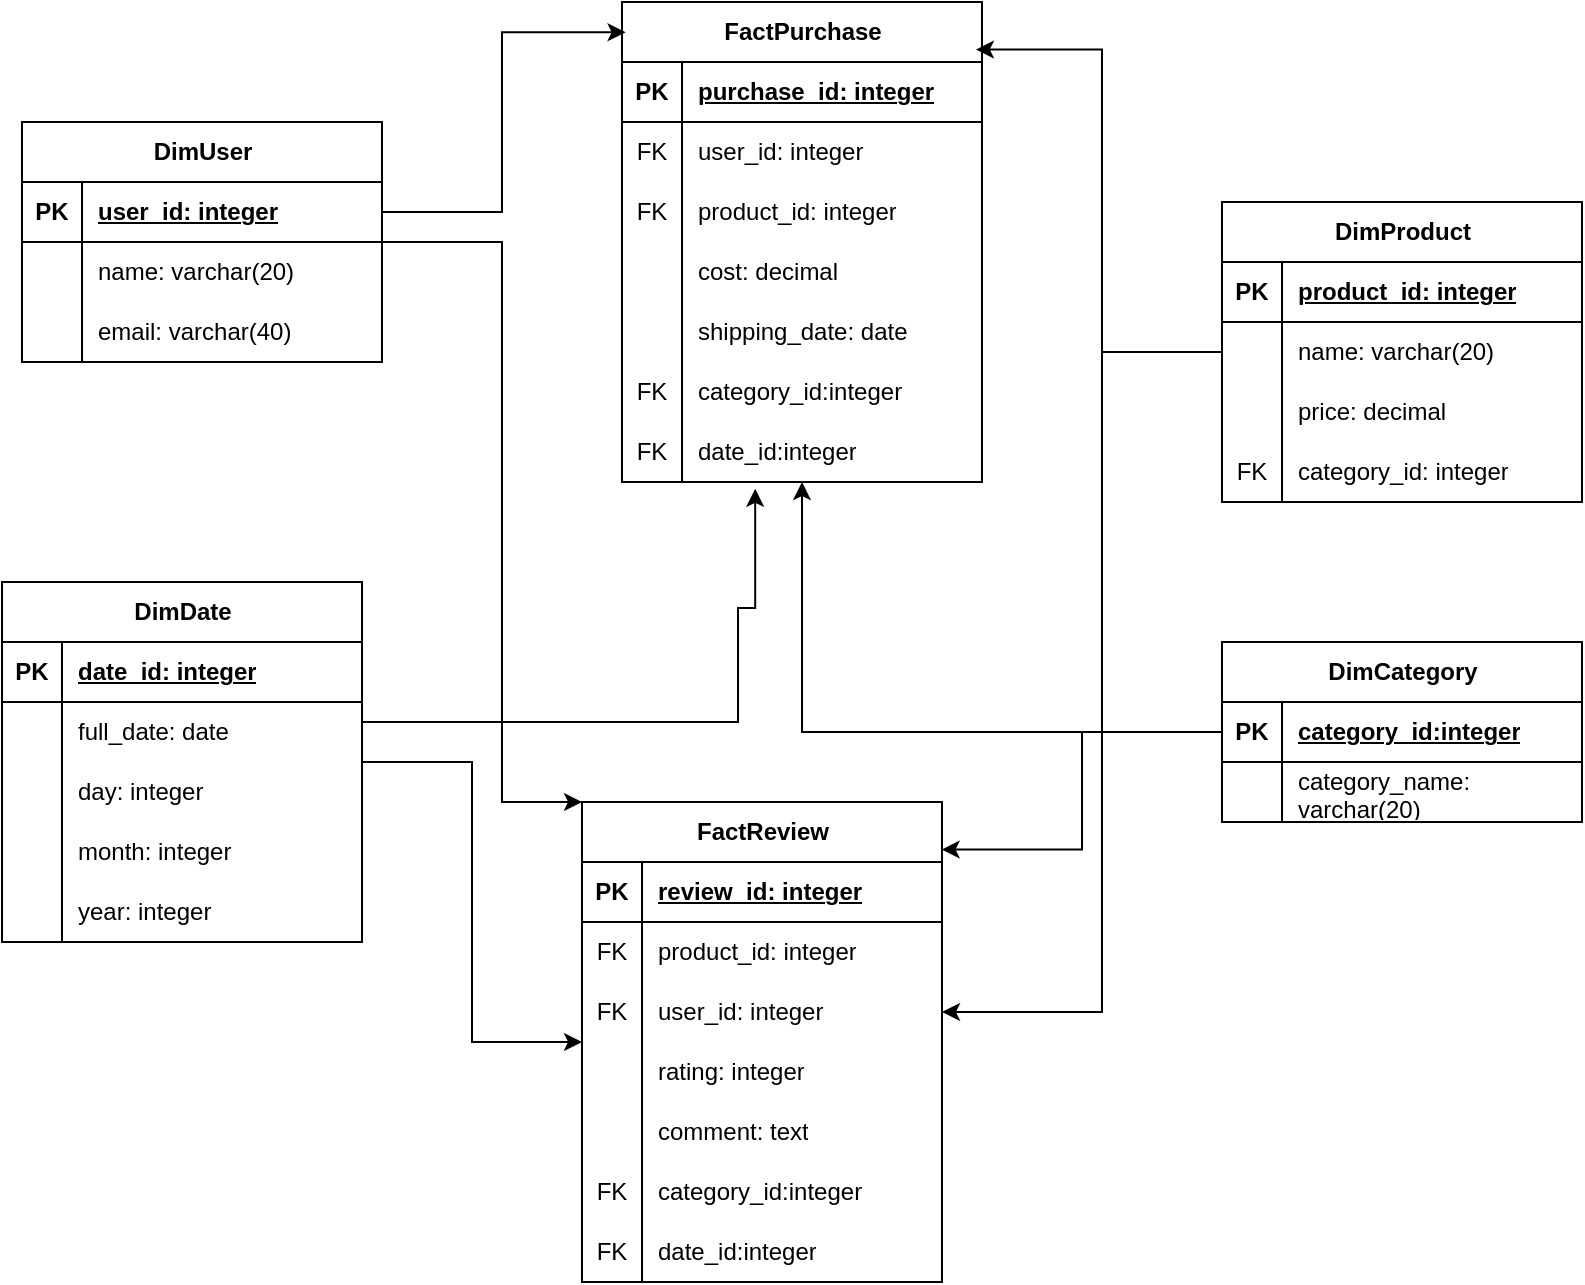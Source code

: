 <mxfile version="25.0.1">
  <diagram name="Страница-1" id="wUg-gi6OLeKj8OR2KVJY">
    <mxGraphModel grid="1" page="1" gridSize="10" guides="1" tooltips="1" connect="1" arrows="1" fold="1" pageScale="1" pageWidth="827" pageHeight="1169" math="0" shadow="0">
      <root>
        <mxCell id="0" />
        <mxCell id="1" parent="0" />
        <mxCell id="k4bOj2LmGXRxquR_Z8xC-97" style="edgeStyle=orthogonalEdgeStyle;rounded=0;orthogonalLoop=1;jettySize=auto;html=1;entryX=0;entryY=0;entryDx=0;entryDy=0;" edge="1" parent="1" source="k4bOj2LmGXRxquR_Z8xC-1" target="k4bOj2LmGXRxquR_Z8xC-66">
          <mxGeometry relative="1" as="geometry">
            <Array as="points">
              <mxPoint x="220" y="240" />
              <mxPoint x="220" y="520" />
            </Array>
          </mxGeometry>
        </mxCell>
        <mxCell id="k4bOj2LmGXRxquR_Z8xC-1" value="DimUser" style="shape=table;startSize=30;container=1;collapsible=1;childLayout=tableLayout;fixedRows=1;rowLines=0;fontStyle=1;align=center;resizeLast=1;html=1;" vertex="1" parent="1">
          <mxGeometry x="-20" y="180" width="180" height="120" as="geometry" />
        </mxCell>
        <mxCell id="k4bOj2LmGXRxquR_Z8xC-2" value="" style="shape=tableRow;horizontal=0;startSize=0;swimlaneHead=0;swimlaneBody=0;fillColor=none;collapsible=0;dropTarget=0;points=[[0,0.5],[1,0.5]];portConstraint=eastwest;top=0;left=0;right=0;bottom=1;" vertex="1" parent="k4bOj2LmGXRxquR_Z8xC-1">
          <mxGeometry y="30" width="180" height="30" as="geometry" />
        </mxCell>
        <mxCell id="k4bOj2LmGXRxquR_Z8xC-3" value="PK" style="shape=partialRectangle;connectable=0;fillColor=none;top=0;left=0;bottom=0;right=0;fontStyle=1;overflow=hidden;whiteSpace=wrap;html=1;" vertex="1" parent="k4bOj2LmGXRxquR_Z8xC-2">
          <mxGeometry width="30" height="30" as="geometry">
            <mxRectangle width="30" height="30" as="alternateBounds" />
          </mxGeometry>
        </mxCell>
        <mxCell id="k4bOj2LmGXRxquR_Z8xC-4" value="user_id: integer" style="shape=partialRectangle;connectable=0;fillColor=none;top=0;left=0;bottom=0;right=0;align=left;spacingLeft=6;fontStyle=5;overflow=hidden;whiteSpace=wrap;html=1;" vertex="1" parent="k4bOj2LmGXRxquR_Z8xC-2">
          <mxGeometry x="30" width="150" height="30" as="geometry">
            <mxRectangle width="150" height="30" as="alternateBounds" />
          </mxGeometry>
        </mxCell>
        <mxCell id="k4bOj2LmGXRxquR_Z8xC-5" value="" style="shape=tableRow;horizontal=0;startSize=0;swimlaneHead=0;swimlaneBody=0;fillColor=none;collapsible=0;dropTarget=0;points=[[0,0.5],[1,0.5]];portConstraint=eastwest;top=0;left=0;right=0;bottom=0;" vertex="1" parent="k4bOj2LmGXRxquR_Z8xC-1">
          <mxGeometry y="60" width="180" height="30" as="geometry" />
        </mxCell>
        <mxCell id="k4bOj2LmGXRxquR_Z8xC-6" value="" style="shape=partialRectangle;connectable=0;fillColor=none;top=0;left=0;bottom=0;right=0;editable=1;overflow=hidden;whiteSpace=wrap;html=1;" vertex="1" parent="k4bOj2LmGXRxquR_Z8xC-5">
          <mxGeometry width="30" height="30" as="geometry">
            <mxRectangle width="30" height="30" as="alternateBounds" />
          </mxGeometry>
        </mxCell>
        <mxCell id="k4bOj2LmGXRxquR_Z8xC-7" value="name: varchar(20)" style="shape=partialRectangle;connectable=0;fillColor=none;top=0;left=0;bottom=0;right=0;align=left;spacingLeft=6;overflow=hidden;whiteSpace=wrap;html=1;" vertex="1" parent="k4bOj2LmGXRxquR_Z8xC-5">
          <mxGeometry x="30" width="150" height="30" as="geometry">
            <mxRectangle width="150" height="30" as="alternateBounds" />
          </mxGeometry>
        </mxCell>
        <mxCell id="k4bOj2LmGXRxquR_Z8xC-8" value="" style="shape=tableRow;horizontal=0;startSize=0;swimlaneHead=0;swimlaneBody=0;fillColor=none;collapsible=0;dropTarget=0;points=[[0,0.5],[1,0.5]];portConstraint=eastwest;top=0;left=0;right=0;bottom=0;" vertex="1" parent="k4bOj2LmGXRxquR_Z8xC-1">
          <mxGeometry y="90" width="180" height="30" as="geometry" />
        </mxCell>
        <mxCell id="k4bOj2LmGXRxquR_Z8xC-9" value="" style="shape=partialRectangle;connectable=0;fillColor=none;top=0;left=0;bottom=0;right=0;editable=1;overflow=hidden;whiteSpace=wrap;html=1;" vertex="1" parent="k4bOj2LmGXRxquR_Z8xC-8">
          <mxGeometry width="30" height="30" as="geometry">
            <mxRectangle width="30" height="30" as="alternateBounds" />
          </mxGeometry>
        </mxCell>
        <mxCell id="k4bOj2LmGXRxquR_Z8xC-10" value="email: varchar(40)" style="shape=partialRectangle;connectable=0;fillColor=none;top=0;left=0;bottom=0;right=0;align=left;spacingLeft=6;overflow=hidden;whiteSpace=wrap;html=1;" vertex="1" parent="k4bOj2LmGXRxquR_Z8xC-8">
          <mxGeometry x="30" width="150" height="30" as="geometry">
            <mxRectangle width="150" height="30" as="alternateBounds" />
          </mxGeometry>
        </mxCell>
        <mxCell id="k4bOj2LmGXRxquR_Z8xC-14" value="FactPurchase" style="shape=table;startSize=30;container=1;collapsible=1;childLayout=tableLayout;fixedRows=1;rowLines=0;fontStyle=1;align=center;resizeLast=1;html=1;" vertex="1" parent="1">
          <mxGeometry x="280" y="120" width="180" height="240" as="geometry" />
        </mxCell>
        <mxCell id="k4bOj2LmGXRxquR_Z8xC-15" value="" style="shape=tableRow;horizontal=0;startSize=0;swimlaneHead=0;swimlaneBody=0;fillColor=none;collapsible=0;dropTarget=0;points=[[0,0.5],[1,0.5]];portConstraint=eastwest;top=0;left=0;right=0;bottom=1;" vertex="1" parent="k4bOj2LmGXRxquR_Z8xC-14">
          <mxGeometry y="30" width="180" height="30" as="geometry" />
        </mxCell>
        <mxCell id="k4bOj2LmGXRxquR_Z8xC-16" value="PK" style="shape=partialRectangle;connectable=0;fillColor=none;top=0;left=0;bottom=0;right=0;fontStyle=1;overflow=hidden;whiteSpace=wrap;html=1;" vertex="1" parent="k4bOj2LmGXRxquR_Z8xC-15">
          <mxGeometry width="30" height="30" as="geometry">
            <mxRectangle width="30" height="30" as="alternateBounds" />
          </mxGeometry>
        </mxCell>
        <mxCell id="k4bOj2LmGXRxquR_Z8xC-17" value="purchase_id: integer" style="shape=partialRectangle;connectable=0;fillColor=none;top=0;left=0;bottom=0;right=0;align=left;spacingLeft=6;fontStyle=5;overflow=hidden;whiteSpace=wrap;html=1;" vertex="1" parent="k4bOj2LmGXRxquR_Z8xC-15">
          <mxGeometry x="30" width="150" height="30" as="geometry">
            <mxRectangle width="150" height="30" as="alternateBounds" />
          </mxGeometry>
        </mxCell>
        <mxCell id="k4bOj2LmGXRxquR_Z8xC-18" value="" style="shape=tableRow;horizontal=0;startSize=0;swimlaneHead=0;swimlaneBody=0;fillColor=none;collapsible=0;dropTarget=0;points=[[0,0.5],[1,0.5]];portConstraint=eastwest;top=0;left=0;right=0;bottom=0;" vertex="1" parent="k4bOj2LmGXRxquR_Z8xC-14">
          <mxGeometry y="60" width="180" height="30" as="geometry" />
        </mxCell>
        <mxCell id="k4bOj2LmGXRxquR_Z8xC-19" value="FK" style="shape=partialRectangle;connectable=0;fillColor=none;top=0;left=0;bottom=0;right=0;editable=1;overflow=hidden;whiteSpace=wrap;html=1;" vertex="1" parent="k4bOj2LmGXRxquR_Z8xC-18">
          <mxGeometry width="30" height="30" as="geometry">
            <mxRectangle width="30" height="30" as="alternateBounds" />
          </mxGeometry>
        </mxCell>
        <mxCell id="k4bOj2LmGXRxquR_Z8xC-20" value="user_id: integer" style="shape=partialRectangle;connectable=0;fillColor=none;top=0;left=0;bottom=0;right=0;align=left;spacingLeft=6;overflow=hidden;whiteSpace=wrap;html=1;" vertex="1" parent="k4bOj2LmGXRxquR_Z8xC-18">
          <mxGeometry x="30" width="150" height="30" as="geometry">
            <mxRectangle width="150" height="30" as="alternateBounds" />
          </mxGeometry>
        </mxCell>
        <mxCell id="k4bOj2LmGXRxquR_Z8xC-21" value="" style="shape=tableRow;horizontal=0;startSize=0;swimlaneHead=0;swimlaneBody=0;fillColor=none;collapsible=0;dropTarget=0;points=[[0,0.5],[1,0.5]];portConstraint=eastwest;top=0;left=0;right=0;bottom=0;" vertex="1" parent="k4bOj2LmGXRxquR_Z8xC-14">
          <mxGeometry y="90" width="180" height="30" as="geometry" />
        </mxCell>
        <mxCell id="k4bOj2LmGXRxquR_Z8xC-22" value="FK" style="shape=partialRectangle;connectable=0;fillColor=none;top=0;left=0;bottom=0;right=0;editable=1;overflow=hidden;whiteSpace=wrap;html=1;" vertex="1" parent="k4bOj2LmGXRxquR_Z8xC-21">
          <mxGeometry width="30" height="30" as="geometry">
            <mxRectangle width="30" height="30" as="alternateBounds" />
          </mxGeometry>
        </mxCell>
        <mxCell id="k4bOj2LmGXRxquR_Z8xC-23" value="product_id: integer" style="shape=partialRectangle;connectable=0;fillColor=none;top=0;left=0;bottom=0;right=0;align=left;spacingLeft=6;overflow=hidden;whiteSpace=wrap;html=1;" vertex="1" parent="k4bOj2LmGXRxquR_Z8xC-21">
          <mxGeometry x="30" width="150" height="30" as="geometry">
            <mxRectangle width="150" height="30" as="alternateBounds" />
          </mxGeometry>
        </mxCell>
        <mxCell id="k4bOj2LmGXRxquR_Z8xC-24" value="" style="shape=tableRow;horizontal=0;startSize=0;swimlaneHead=0;swimlaneBody=0;fillColor=none;collapsible=0;dropTarget=0;points=[[0,0.5],[1,0.5]];portConstraint=eastwest;top=0;left=0;right=0;bottom=0;" vertex="1" parent="k4bOj2LmGXRxquR_Z8xC-14">
          <mxGeometry y="120" width="180" height="30" as="geometry" />
        </mxCell>
        <mxCell id="k4bOj2LmGXRxquR_Z8xC-25" value="" style="shape=partialRectangle;connectable=0;fillColor=none;top=0;left=0;bottom=0;right=0;editable=1;overflow=hidden;whiteSpace=wrap;html=1;" vertex="1" parent="k4bOj2LmGXRxquR_Z8xC-24">
          <mxGeometry width="30" height="30" as="geometry">
            <mxRectangle width="30" height="30" as="alternateBounds" />
          </mxGeometry>
        </mxCell>
        <mxCell id="k4bOj2LmGXRxquR_Z8xC-26" value="cost: decimal" style="shape=partialRectangle;connectable=0;fillColor=none;top=0;left=0;bottom=0;right=0;align=left;spacingLeft=6;overflow=hidden;whiteSpace=wrap;html=1;" vertex="1" parent="k4bOj2LmGXRxquR_Z8xC-24">
          <mxGeometry x="30" width="150" height="30" as="geometry">
            <mxRectangle width="150" height="30" as="alternateBounds" />
          </mxGeometry>
        </mxCell>
        <mxCell id="k4bOj2LmGXRxquR_Z8xC-82" value="" style="shape=tableRow;horizontal=0;startSize=0;swimlaneHead=0;swimlaneBody=0;fillColor=none;collapsible=0;dropTarget=0;points=[[0,0.5],[1,0.5]];portConstraint=eastwest;top=0;left=0;right=0;bottom=0;" vertex="1" parent="k4bOj2LmGXRxquR_Z8xC-14">
          <mxGeometry y="150" width="180" height="30" as="geometry" />
        </mxCell>
        <mxCell id="k4bOj2LmGXRxquR_Z8xC-83" value="" style="shape=partialRectangle;connectable=0;fillColor=none;top=0;left=0;bottom=0;right=0;editable=1;overflow=hidden;whiteSpace=wrap;html=1;" vertex="1" parent="k4bOj2LmGXRxquR_Z8xC-82">
          <mxGeometry width="30" height="30" as="geometry">
            <mxRectangle width="30" height="30" as="alternateBounds" />
          </mxGeometry>
        </mxCell>
        <mxCell id="k4bOj2LmGXRxquR_Z8xC-84" value="shipping_date: date" style="shape=partialRectangle;connectable=0;fillColor=none;top=0;left=0;bottom=0;right=0;align=left;spacingLeft=6;overflow=hidden;whiteSpace=wrap;html=1;" vertex="1" parent="k4bOj2LmGXRxquR_Z8xC-82">
          <mxGeometry x="30" width="150" height="30" as="geometry">
            <mxRectangle width="150" height="30" as="alternateBounds" />
          </mxGeometry>
        </mxCell>
        <mxCell id="k4bOj2LmGXRxquR_Z8xC-122" value="" style="shape=tableRow;horizontal=0;startSize=0;swimlaneHead=0;swimlaneBody=0;fillColor=none;collapsible=0;dropTarget=0;points=[[0,0.5],[1,0.5]];portConstraint=eastwest;top=0;left=0;right=0;bottom=0;" vertex="1" parent="k4bOj2LmGXRxquR_Z8xC-14">
          <mxGeometry y="180" width="180" height="30" as="geometry" />
        </mxCell>
        <mxCell id="k4bOj2LmGXRxquR_Z8xC-123" value="FK" style="shape=partialRectangle;connectable=0;fillColor=none;top=0;left=0;bottom=0;right=0;editable=1;overflow=hidden;whiteSpace=wrap;html=1;" vertex="1" parent="k4bOj2LmGXRxquR_Z8xC-122">
          <mxGeometry width="30" height="30" as="geometry">
            <mxRectangle width="30" height="30" as="alternateBounds" />
          </mxGeometry>
        </mxCell>
        <mxCell id="k4bOj2LmGXRxquR_Z8xC-124" value="category_id:integer" style="shape=partialRectangle;connectable=0;fillColor=none;top=0;left=0;bottom=0;right=0;align=left;spacingLeft=6;overflow=hidden;whiteSpace=wrap;html=1;" vertex="1" parent="k4bOj2LmGXRxquR_Z8xC-122">
          <mxGeometry x="30" width="150" height="30" as="geometry">
            <mxRectangle width="150" height="30" as="alternateBounds" />
          </mxGeometry>
        </mxCell>
        <mxCell id="k4bOj2LmGXRxquR_Z8xC-125" value="" style="shape=tableRow;horizontal=0;startSize=0;swimlaneHead=0;swimlaneBody=0;fillColor=none;collapsible=0;dropTarget=0;points=[[0,0.5],[1,0.5]];portConstraint=eastwest;top=0;left=0;right=0;bottom=0;" vertex="1" parent="k4bOj2LmGXRxquR_Z8xC-14">
          <mxGeometry y="210" width="180" height="30" as="geometry" />
        </mxCell>
        <mxCell id="k4bOj2LmGXRxquR_Z8xC-126" value="FK" style="shape=partialRectangle;connectable=0;fillColor=none;top=0;left=0;bottom=0;right=0;editable=1;overflow=hidden;whiteSpace=wrap;html=1;" vertex="1" parent="k4bOj2LmGXRxquR_Z8xC-125">
          <mxGeometry width="30" height="30" as="geometry">
            <mxRectangle width="30" height="30" as="alternateBounds" />
          </mxGeometry>
        </mxCell>
        <mxCell id="k4bOj2LmGXRxquR_Z8xC-127" value="date_id:integer" style="shape=partialRectangle;connectable=0;fillColor=none;top=0;left=0;bottom=0;right=0;align=left;spacingLeft=6;overflow=hidden;whiteSpace=wrap;html=1;" vertex="1" parent="k4bOj2LmGXRxquR_Z8xC-125">
          <mxGeometry x="30" width="150" height="30" as="geometry">
            <mxRectangle width="150" height="30" as="alternateBounds" />
          </mxGeometry>
        </mxCell>
        <mxCell id="k4bOj2LmGXRxquR_Z8xC-93" style="edgeStyle=orthogonalEdgeStyle;rounded=0;orthogonalLoop=1;jettySize=auto;html=1;" edge="1" parent="1" source="k4bOj2LmGXRxquR_Z8xC-27" target="k4bOj2LmGXRxquR_Z8xC-14">
          <mxGeometry relative="1" as="geometry" />
        </mxCell>
        <mxCell id="k4bOj2LmGXRxquR_Z8xC-27" value="DimCategory" style="shape=table;startSize=30;container=1;collapsible=1;childLayout=tableLayout;fixedRows=1;rowLines=0;fontStyle=1;align=center;resizeLast=1;html=1;" vertex="1" parent="1">
          <mxGeometry x="580" y="440" width="180" height="90" as="geometry" />
        </mxCell>
        <mxCell id="k4bOj2LmGXRxquR_Z8xC-28" value="" style="shape=tableRow;horizontal=0;startSize=0;swimlaneHead=0;swimlaneBody=0;fillColor=none;collapsible=0;dropTarget=0;points=[[0,0.5],[1,0.5]];portConstraint=eastwest;top=0;left=0;right=0;bottom=1;" vertex="1" parent="k4bOj2LmGXRxquR_Z8xC-27">
          <mxGeometry y="30" width="180" height="30" as="geometry" />
        </mxCell>
        <mxCell id="k4bOj2LmGXRxquR_Z8xC-29" value="PK" style="shape=partialRectangle;connectable=0;fillColor=none;top=0;left=0;bottom=0;right=0;fontStyle=1;overflow=hidden;whiteSpace=wrap;html=1;" vertex="1" parent="k4bOj2LmGXRxquR_Z8xC-28">
          <mxGeometry width="30" height="30" as="geometry">
            <mxRectangle width="30" height="30" as="alternateBounds" />
          </mxGeometry>
        </mxCell>
        <mxCell id="k4bOj2LmGXRxquR_Z8xC-30" value="category_id:integer" style="shape=partialRectangle;connectable=0;fillColor=none;top=0;left=0;bottom=0;right=0;align=left;spacingLeft=6;fontStyle=5;overflow=hidden;whiteSpace=wrap;html=1;" vertex="1" parent="k4bOj2LmGXRxquR_Z8xC-28">
          <mxGeometry x="30" width="150" height="30" as="geometry">
            <mxRectangle width="150" height="30" as="alternateBounds" />
          </mxGeometry>
        </mxCell>
        <mxCell id="k4bOj2LmGXRxquR_Z8xC-31" value="" style="shape=tableRow;horizontal=0;startSize=0;swimlaneHead=0;swimlaneBody=0;fillColor=none;collapsible=0;dropTarget=0;points=[[0,0.5],[1,0.5]];portConstraint=eastwest;top=0;left=0;right=0;bottom=0;" vertex="1" parent="k4bOj2LmGXRxquR_Z8xC-27">
          <mxGeometry y="60" width="180" height="30" as="geometry" />
        </mxCell>
        <mxCell id="k4bOj2LmGXRxquR_Z8xC-32" value="" style="shape=partialRectangle;connectable=0;fillColor=none;top=0;left=0;bottom=0;right=0;editable=1;overflow=hidden;whiteSpace=wrap;html=1;" vertex="1" parent="k4bOj2LmGXRxquR_Z8xC-31">
          <mxGeometry width="30" height="30" as="geometry">
            <mxRectangle width="30" height="30" as="alternateBounds" />
          </mxGeometry>
        </mxCell>
        <mxCell id="k4bOj2LmGXRxquR_Z8xC-33" value="category_name: varchar(20)" style="shape=partialRectangle;connectable=0;fillColor=none;top=0;left=0;bottom=0;right=0;align=left;spacingLeft=6;overflow=hidden;whiteSpace=wrap;html=1;" vertex="1" parent="k4bOj2LmGXRxquR_Z8xC-31">
          <mxGeometry x="30" width="150" height="30" as="geometry">
            <mxRectangle width="150" height="30" as="alternateBounds" />
          </mxGeometry>
        </mxCell>
        <mxCell id="k4bOj2LmGXRxquR_Z8xC-40" value="DimProduct" style="shape=table;startSize=30;container=1;collapsible=1;childLayout=tableLayout;fixedRows=1;rowLines=0;fontStyle=1;align=center;resizeLast=1;html=1;" vertex="1" parent="1">
          <mxGeometry x="580" y="220" width="180" height="150" as="geometry" />
        </mxCell>
        <mxCell id="k4bOj2LmGXRxquR_Z8xC-41" value="" style="shape=tableRow;horizontal=0;startSize=0;swimlaneHead=0;swimlaneBody=0;fillColor=none;collapsible=0;dropTarget=0;points=[[0,0.5],[1,0.5]];portConstraint=eastwest;top=0;left=0;right=0;bottom=1;" vertex="1" parent="k4bOj2LmGXRxquR_Z8xC-40">
          <mxGeometry y="30" width="180" height="30" as="geometry" />
        </mxCell>
        <mxCell id="k4bOj2LmGXRxquR_Z8xC-42" value="PK" style="shape=partialRectangle;connectable=0;fillColor=none;top=0;left=0;bottom=0;right=0;fontStyle=1;overflow=hidden;whiteSpace=wrap;html=1;" vertex="1" parent="k4bOj2LmGXRxquR_Z8xC-41">
          <mxGeometry width="30" height="30" as="geometry">
            <mxRectangle width="30" height="30" as="alternateBounds" />
          </mxGeometry>
        </mxCell>
        <mxCell id="k4bOj2LmGXRxquR_Z8xC-43" value="product_id: integer" style="shape=partialRectangle;connectable=0;fillColor=none;top=0;left=0;bottom=0;right=0;align=left;spacingLeft=6;fontStyle=5;overflow=hidden;whiteSpace=wrap;html=1;" vertex="1" parent="k4bOj2LmGXRxquR_Z8xC-41">
          <mxGeometry x="30" width="150" height="30" as="geometry">
            <mxRectangle width="150" height="30" as="alternateBounds" />
          </mxGeometry>
        </mxCell>
        <mxCell id="k4bOj2LmGXRxquR_Z8xC-44" value="" style="shape=tableRow;horizontal=0;startSize=0;swimlaneHead=0;swimlaneBody=0;fillColor=none;collapsible=0;dropTarget=0;points=[[0,0.5],[1,0.5]];portConstraint=eastwest;top=0;left=0;right=0;bottom=0;" vertex="1" parent="k4bOj2LmGXRxquR_Z8xC-40">
          <mxGeometry y="60" width="180" height="30" as="geometry" />
        </mxCell>
        <mxCell id="k4bOj2LmGXRxquR_Z8xC-45" value="" style="shape=partialRectangle;connectable=0;fillColor=none;top=0;left=0;bottom=0;right=0;editable=1;overflow=hidden;whiteSpace=wrap;html=1;" vertex="1" parent="k4bOj2LmGXRxquR_Z8xC-44">
          <mxGeometry width="30" height="30" as="geometry">
            <mxRectangle width="30" height="30" as="alternateBounds" />
          </mxGeometry>
        </mxCell>
        <mxCell id="k4bOj2LmGXRxquR_Z8xC-46" value="name: varchar(20)" style="shape=partialRectangle;connectable=0;fillColor=none;top=0;left=0;bottom=0;right=0;align=left;spacingLeft=6;overflow=hidden;whiteSpace=wrap;html=1;" vertex="1" parent="k4bOj2LmGXRxquR_Z8xC-44">
          <mxGeometry x="30" width="150" height="30" as="geometry">
            <mxRectangle width="150" height="30" as="alternateBounds" />
          </mxGeometry>
        </mxCell>
        <mxCell id="k4bOj2LmGXRxquR_Z8xC-47" value="" style="shape=tableRow;horizontal=0;startSize=0;swimlaneHead=0;swimlaneBody=0;fillColor=none;collapsible=0;dropTarget=0;points=[[0,0.5],[1,0.5]];portConstraint=eastwest;top=0;left=0;right=0;bottom=0;" vertex="1" parent="k4bOj2LmGXRxquR_Z8xC-40">
          <mxGeometry y="90" width="180" height="30" as="geometry" />
        </mxCell>
        <mxCell id="k4bOj2LmGXRxquR_Z8xC-48" value="" style="shape=partialRectangle;connectable=0;fillColor=none;top=0;left=0;bottom=0;right=0;editable=1;overflow=hidden;whiteSpace=wrap;html=1;" vertex="1" parent="k4bOj2LmGXRxquR_Z8xC-47">
          <mxGeometry width="30" height="30" as="geometry">
            <mxRectangle width="30" height="30" as="alternateBounds" />
          </mxGeometry>
        </mxCell>
        <mxCell id="k4bOj2LmGXRxquR_Z8xC-49" value="price: decimal" style="shape=partialRectangle;connectable=0;fillColor=none;top=0;left=0;bottom=0;right=0;align=left;spacingLeft=6;overflow=hidden;whiteSpace=wrap;html=1;" vertex="1" parent="k4bOj2LmGXRxquR_Z8xC-47">
          <mxGeometry x="30" width="150" height="30" as="geometry">
            <mxRectangle width="150" height="30" as="alternateBounds" />
          </mxGeometry>
        </mxCell>
        <mxCell id="k4bOj2LmGXRxquR_Z8xC-50" value="" style="shape=tableRow;horizontal=0;startSize=0;swimlaneHead=0;swimlaneBody=0;fillColor=none;collapsible=0;dropTarget=0;points=[[0,0.5],[1,0.5]];portConstraint=eastwest;top=0;left=0;right=0;bottom=0;" vertex="1" parent="k4bOj2LmGXRxquR_Z8xC-40">
          <mxGeometry y="120" width="180" height="30" as="geometry" />
        </mxCell>
        <mxCell id="k4bOj2LmGXRxquR_Z8xC-51" value="FK" style="shape=partialRectangle;connectable=0;fillColor=none;top=0;left=0;bottom=0;right=0;editable=1;overflow=hidden;whiteSpace=wrap;html=1;" vertex="1" parent="k4bOj2LmGXRxquR_Z8xC-50">
          <mxGeometry width="30" height="30" as="geometry">
            <mxRectangle width="30" height="30" as="alternateBounds" />
          </mxGeometry>
        </mxCell>
        <mxCell id="k4bOj2LmGXRxquR_Z8xC-52" value="category_id: integer" style="shape=partialRectangle;connectable=0;fillColor=none;top=0;left=0;bottom=0;right=0;align=left;spacingLeft=6;overflow=hidden;whiteSpace=wrap;html=1;" vertex="1" parent="k4bOj2LmGXRxquR_Z8xC-50">
          <mxGeometry x="30" width="150" height="30" as="geometry">
            <mxRectangle width="150" height="30" as="alternateBounds" />
          </mxGeometry>
        </mxCell>
        <mxCell id="k4bOj2LmGXRxquR_Z8xC-96" style="edgeStyle=orthogonalEdgeStyle;rounded=0;orthogonalLoop=1;jettySize=auto;html=1;" edge="1" parent="1" source="k4bOj2LmGXRxquR_Z8xC-53" target="k4bOj2LmGXRxquR_Z8xC-66">
          <mxGeometry relative="1" as="geometry" />
        </mxCell>
        <mxCell id="k4bOj2LmGXRxquR_Z8xC-53" value="DimDate" style="shape=table;startSize=30;container=1;collapsible=1;childLayout=tableLayout;fixedRows=1;rowLines=0;fontStyle=1;align=center;resizeLast=1;html=1;" vertex="1" parent="1">
          <mxGeometry x="-30" y="410" width="180" height="180" as="geometry" />
        </mxCell>
        <mxCell id="k4bOj2LmGXRxquR_Z8xC-54" value="" style="shape=tableRow;horizontal=0;startSize=0;swimlaneHead=0;swimlaneBody=0;fillColor=none;collapsible=0;dropTarget=0;points=[[0,0.5],[1,0.5]];portConstraint=eastwest;top=0;left=0;right=0;bottom=1;" vertex="1" parent="k4bOj2LmGXRxquR_Z8xC-53">
          <mxGeometry y="30" width="180" height="30" as="geometry" />
        </mxCell>
        <mxCell id="k4bOj2LmGXRxquR_Z8xC-55" value="PK" style="shape=partialRectangle;connectable=0;fillColor=none;top=0;left=0;bottom=0;right=0;fontStyle=1;overflow=hidden;whiteSpace=wrap;html=1;" vertex="1" parent="k4bOj2LmGXRxquR_Z8xC-54">
          <mxGeometry width="30" height="30" as="geometry">
            <mxRectangle width="30" height="30" as="alternateBounds" />
          </mxGeometry>
        </mxCell>
        <mxCell id="k4bOj2LmGXRxquR_Z8xC-56" value="date_id: integer" style="shape=partialRectangle;connectable=0;fillColor=none;top=0;left=0;bottom=0;right=0;align=left;spacingLeft=6;fontStyle=5;overflow=hidden;whiteSpace=wrap;html=1;" vertex="1" parent="k4bOj2LmGXRxquR_Z8xC-54">
          <mxGeometry x="30" width="150" height="30" as="geometry">
            <mxRectangle width="150" height="30" as="alternateBounds" />
          </mxGeometry>
        </mxCell>
        <mxCell id="k4bOj2LmGXRxquR_Z8xC-57" value="" style="shape=tableRow;horizontal=0;startSize=0;swimlaneHead=0;swimlaneBody=0;fillColor=none;collapsible=0;dropTarget=0;points=[[0,0.5],[1,0.5]];portConstraint=eastwest;top=0;left=0;right=0;bottom=0;" vertex="1" parent="k4bOj2LmGXRxquR_Z8xC-53">
          <mxGeometry y="60" width="180" height="30" as="geometry" />
        </mxCell>
        <mxCell id="k4bOj2LmGXRxquR_Z8xC-58" value="" style="shape=partialRectangle;connectable=0;fillColor=none;top=0;left=0;bottom=0;right=0;editable=1;overflow=hidden;whiteSpace=wrap;html=1;" vertex="1" parent="k4bOj2LmGXRxquR_Z8xC-57">
          <mxGeometry width="30" height="30" as="geometry">
            <mxRectangle width="30" height="30" as="alternateBounds" />
          </mxGeometry>
        </mxCell>
        <mxCell id="k4bOj2LmGXRxquR_Z8xC-59" value="full_date: date" style="shape=partialRectangle;connectable=0;fillColor=none;top=0;left=0;bottom=0;right=0;align=left;spacingLeft=6;overflow=hidden;whiteSpace=wrap;html=1;" vertex="1" parent="k4bOj2LmGXRxquR_Z8xC-57">
          <mxGeometry x="30" width="150" height="30" as="geometry">
            <mxRectangle width="150" height="30" as="alternateBounds" />
          </mxGeometry>
        </mxCell>
        <mxCell id="k4bOj2LmGXRxquR_Z8xC-60" value="" style="shape=tableRow;horizontal=0;startSize=0;swimlaneHead=0;swimlaneBody=0;fillColor=none;collapsible=0;dropTarget=0;points=[[0,0.5],[1,0.5]];portConstraint=eastwest;top=0;left=0;right=0;bottom=0;" vertex="1" parent="k4bOj2LmGXRxquR_Z8xC-53">
          <mxGeometry y="90" width="180" height="30" as="geometry" />
        </mxCell>
        <mxCell id="k4bOj2LmGXRxquR_Z8xC-61" value="" style="shape=partialRectangle;connectable=0;fillColor=none;top=0;left=0;bottom=0;right=0;editable=1;overflow=hidden;whiteSpace=wrap;html=1;" vertex="1" parent="k4bOj2LmGXRxquR_Z8xC-60">
          <mxGeometry width="30" height="30" as="geometry">
            <mxRectangle width="30" height="30" as="alternateBounds" />
          </mxGeometry>
        </mxCell>
        <mxCell id="k4bOj2LmGXRxquR_Z8xC-62" value="day: integer" style="shape=partialRectangle;connectable=0;fillColor=none;top=0;left=0;bottom=0;right=0;align=left;spacingLeft=6;overflow=hidden;whiteSpace=wrap;html=1;" vertex="1" parent="k4bOj2LmGXRxquR_Z8xC-60">
          <mxGeometry x="30" width="150" height="30" as="geometry">
            <mxRectangle width="150" height="30" as="alternateBounds" />
          </mxGeometry>
        </mxCell>
        <mxCell id="k4bOj2LmGXRxquR_Z8xC-63" value="" style="shape=tableRow;horizontal=0;startSize=0;swimlaneHead=0;swimlaneBody=0;fillColor=none;collapsible=0;dropTarget=0;points=[[0,0.5],[1,0.5]];portConstraint=eastwest;top=0;left=0;right=0;bottom=0;" vertex="1" parent="k4bOj2LmGXRxquR_Z8xC-53">
          <mxGeometry y="120" width="180" height="30" as="geometry" />
        </mxCell>
        <mxCell id="k4bOj2LmGXRxquR_Z8xC-64" value="" style="shape=partialRectangle;connectable=0;fillColor=none;top=0;left=0;bottom=0;right=0;editable=1;overflow=hidden;whiteSpace=wrap;html=1;" vertex="1" parent="k4bOj2LmGXRxquR_Z8xC-63">
          <mxGeometry width="30" height="30" as="geometry">
            <mxRectangle width="30" height="30" as="alternateBounds" />
          </mxGeometry>
        </mxCell>
        <mxCell id="k4bOj2LmGXRxquR_Z8xC-65" value="month: integer" style="shape=partialRectangle;connectable=0;fillColor=none;top=0;left=0;bottom=0;right=0;align=left;spacingLeft=6;overflow=hidden;whiteSpace=wrap;html=1;" vertex="1" parent="k4bOj2LmGXRxquR_Z8xC-63">
          <mxGeometry x="30" width="150" height="30" as="geometry">
            <mxRectangle width="150" height="30" as="alternateBounds" />
          </mxGeometry>
        </mxCell>
        <mxCell id="k4bOj2LmGXRxquR_Z8xC-79" value="" style="shape=tableRow;horizontal=0;startSize=0;swimlaneHead=0;swimlaneBody=0;fillColor=none;collapsible=0;dropTarget=0;points=[[0,0.5],[1,0.5]];portConstraint=eastwest;top=0;left=0;right=0;bottom=0;" vertex="1" parent="k4bOj2LmGXRxquR_Z8xC-53">
          <mxGeometry y="150" width="180" height="30" as="geometry" />
        </mxCell>
        <mxCell id="k4bOj2LmGXRxquR_Z8xC-80" value="" style="shape=partialRectangle;connectable=0;fillColor=none;top=0;left=0;bottom=0;right=0;editable=1;overflow=hidden;whiteSpace=wrap;html=1;" vertex="1" parent="k4bOj2LmGXRxquR_Z8xC-79">
          <mxGeometry width="30" height="30" as="geometry">
            <mxRectangle width="30" height="30" as="alternateBounds" />
          </mxGeometry>
        </mxCell>
        <mxCell id="k4bOj2LmGXRxquR_Z8xC-81" value="year: integer" style="shape=partialRectangle;connectable=0;fillColor=none;top=0;left=0;bottom=0;right=0;align=left;spacingLeft=6;overflow=hidden;whiteSpace=wrap;html=1;" vertex="1" parent="k4bOj2LmGXRxquR_Z8xC-79">
          <mxGeometry x="30" width="150" height="30" as="geometry">
            <mxRectangle width="150" height="30" as="alternateBounds" />
          </mxGeometry>
        </mxCell>
        <mxCell id="k4bOj2LmGXRxquR_Z8xC-66" value="FactReview" style="shape=table;startSize=30;container=1;collapsible=1;childLayout=tableLayout;fixedRows=1;rowLines=0;fontStyle=1;align=center;resizeLast=1;html=1;" vertex="1" parent="1">
          <mxGeometry x="260" y="520" width="180" height="240" as="geometry" />
        </mxCell>
        <mxCell id="k4bOj2LmGXRxquR_Z8xC-67" value="" style="shape=tableRow;horizontal=0;startSize=0;swimlaneHead=0;swimlaneBody=0;fillColor=none;collapsible=0;dropTarget=0;points=[[0,0.5],[1,0.5]];portConstraint=eastwest;top=0;left=0;right=0;bottom=1;" vertex="1" parent="k4bOj2LmGXRxquR_Z8xC-66">
          <mxGeometry y="30" width="180" height="30" as="geometry" />
        </mxCell>
        <mxCell id="k4bOj2LmGXRxquR_Z8xC-68" value="PK" style="shape=partialRectangle;connectable=0;fillColor=none;top=0;left=0;bottom=0;right=0;fontStyle=1;overflow=hidden;whiteSpace=wrap;html=1;" vertex="1" parent="k4bOj2LmGXRxquR_Z8xC-67">
          <mxGeometry width="30" height="30" as="geometry">
            <mxRectangle width="30" height="30" as="alternateBounds" />
          </mxGeometry>
        </mxCell>
        <mxCell id="k4bOj2LmGXRxquR_Z8xC-69" value="review_id: integer" style="shape=partialRectangle;connectable=0;fillColor=none;top=0;left=0;bottom=0;right=0;align=left;spacingLeft=6;fontStyle=5;overflow=hidden;whiteSpace=wrap;html=1;" vertex="1" parent="k4bOj2LmGXRxquR_Z8xC-67">
          <mxGeometry x="30" width="150" height="30" as="geometry">
            <mxRectangle width="150" height="30" as="alternateBounds" />
          </mxGeometry>
        </mxCell>
        <mxCell id="k4bOj2LmGXRxquR_Z8xC-70" value="" style="shape=tableRow;horizontal=0;startSize=0;swimlaneHead=0;swimlaneBody=0;fillColor=none;collapsible=0;dropTarget=0;points=[[0,0.5],[1,0.5]];portConstraint=eastwest;top=0;left=0;right=0;bottom=0;" vertex="1" parent="k4bOj2LmGXRxquR_Z8xC-66">
          <mxGeometry y="60" width="180" height="30" as="geometry" />
        </mxCell>
        <mxCell id="k4bOj2LmGXRxquR_Z8xC-71" value="FK" style="shape=partialRectangle;connectable=0;fillColor=none;top=0;left=0;bottom=0;right=0;editable=1;overflow=hidden;whiteSpace=wrap;html=1;" vertex="1" parent="k4bOj2LmGXRxquR_Z8xC-70">
          <mxGeometry width="30" height="30" as="geometry">
            <mxRectangle width="30" height="30" as="alternateBounds" />
          </mxGeometry>
        </mxCell>
        <mxCell id="k4bOj2LmGXRxquR_Z8xC-72" value="product_id: integer" style="shape=partialRectangle;connectable=0;fillColor=none;top=0;left=0;bottom=0;right=0;align=left;spacingLeft=6;overflow=hidden;whiteSpace=wrap;html=1;" vertex="1" parent="k4bOj2LmGXRxquR_Z8xC-70">
          <mxGeometry x="30" width="150" height="30" as="geometry">
            <mxRectangle width="150" height="30" as="alternateBounds" />
          </mxGeometry>
        </mxCell>
        <mxCell id="k4bOj2LmGXRxquR_Z8xC-73" value="" style="shape=tableRow;horizontal=0;startSize=0;swimlaneHead=0;swimlaneBody=0;fillColor=none;collapsible=0;dropTarget=0;points=[[0,0.5],[1,0.5]];portConstraint=eastwest;top=0;left=0;right=0;bottom=0;" vertex="1" parent="k4bOj2LmGXRxquR_Z8xC-66">
          <mxGeometry y="90" width="180" height="30" as="geometry" />
        </mxCell>
        <mxCell id="k4bOj2LmGXRxquR_Z8xC-74" value="FK" style="shape=partialRectangle;connectable=0;fillColor=none;top=0;left=0;bottom=0;right=0;editable=1;overflow=hidden;whiteSpace=wrap;html=1;" vertex="1" parent="k4bOj2LmGXRxquR_Z8xC-73">
          <mxGeometry width="30" height="30" as="geometry">
            <mxRectangle width="30" height="30" as="alternateBounds" />
          </mxGeometry>
        </mxCell>
        <mxCell id="k4bOj2LmGXRxquR_Z8xC-75" value="user_id: integer" style="shape=partialRectangle;connectable=0;fillColor=none;top=0;left=0;bottom=0;right=0;align=left;spacingLeft=6;overflow=hidden;whiteSpace=wrap;html=1;" vertex="1" parent="k4bOj2LmGXRxquR_Z8xC-73">
          <mxGeometry x="30" width="150" height="30" as="geometry">
            <mxRectangle width="150" height="30" as="alternateBounds" />
          </mxGeometry>
        </mxCell>
        <mxCell id="k4bOj2LmGXRxquR_Z8xC-76" value="" style="shape=tableRow;horizontal=0;startSize=0;swimlaneHead=0;swimlaneBody=0;fillColor=none;collapsible=0;dropTarget=0;points=[[0,0.5],[1,0.5]];portConstraint=eastwest;top=0;left=0;right=0;bottom=0;" vertex="1" parent="k4bOj2LmGXRxquR_Z8xC-66">
          <mxGeometry y="120" width="180" height="30" as="geometry" />
        </mxCell>
        <mxCell id="k4bOj2LmGXRxquR_Z8xC-77" value="" style="shape=partialRectangle;connectable=0;fillColor=none;top=0;left=0;bottom=0;right=0;editable=1;overflow=hidden;whiteSpace=wrap;html=1;" vertex="1" parent="k4bOj2LmGXRxquR_Z8xC-76">
          <mxGeometry width="30" height="30" as="geometry">
            <mxRectangle width="30" height="30" as="alternateBounds" />
          </mxGeometry>
        </mxCell>
        <mxCell id="k4bOj2LmGXRxquR_Z8xC-78" value="rating: integer" style="shape=partialRectangle;connectable=0;fillColor=none;top=0;left=0;bottom=0;right=0;align=left;spacingLeft=6;overflow=hidden;whiteSpace=wrap;html=1;" vertex="1" parent="k4bOj2LmGXRxquR_Z8xC-76">
          <mxGeometry x="30" width="150" height="30" as="geometry">
            <mxRectangle width="150" height="30" as="alternateBounds" />
          </mxGeometry>
        </mxCell>
        <mxCell id="k4bOj2LmGXRxquR_Z8xC-88" value="" style="shape=tableRow;horizontal=0;startSize=0;swimlaneHead=0;swimlaneBody=0;fillColor=none;collapsible=0;dropTarget=0;points=[[0,0.5],[1,0.5]];portConstraint=eastwest;top=0;left=0;right=0;bottom=0;" vertex="1" parent="k4bOj2LmGXRxquR_Z8xC-66">
          <mxGeometry y="150" width="180" height="30" as="geometry" />
        </mxCell>
        <mxCell id="k4bOj2LmGXRxquR_Z8xC-89" value="" style="shape=partialRectangle;connectable=0;fillColor=none;top=0;left=0;bottom=0;right=0;editable=1;overflow=hidden;whiteSpace=wrap;html=1;" vertex="1" parent="k4bOj2LmGXRxquR_Z8xC-88">
          <mxGeometry width="30" height="30" as="geometry">
            <mxRectangle width="30" height="30" as="alternateBounds" />
          </mxGeometry>
        </mxCell>
        <mxCell id="k4bOj2LmGXRxquR_Z8xC-90" value="comment: text" style="shape=partialRectangle;connectable=0;fillColor=none;top=0;left=0;bottom=0;right=0;align=left;spacingLeft=6;overflow=hidden;whiteSpace=wrap;html=1;" vertex="1" parent="k4bOj2LmGXRxquR_Z8xC-88">
          <mxGeometry x="30" width="150" height="30" as="geometry">
            <mxRectangle width="150" height="30" as="alternateBounds" />
          </mxGeometry>
        </mxCell>
        <mxCell id="k4bOj2LmGXRxquR_Z8xC-115" value="" style="shape=tableRow;horizontal=0;startSize=0;swimlaneHead=0;swimlaneBody=0;fillColor=none;collapsible=0;dropTarget=0;points=[[0,0.5],[1,0.5]];portConstraint=eastwest;top=0;left=0;right=0;bottom=0;" vertex="1" parent="k4bOj2LmGXRxquR_Z8xC-66">
          <mxGeometry y="180" width="180" height="30" as="geometry" />
        </mxCell>
        <mxCell id="k4bOj2LmGXRxquR_Z8xC-116" value="FK" style="shape=partialRectangle;connectable=0;fillColor=none;top=0;left=0;bottom=0;right=0;editable=1;overflow=hidden;whiteSpace=wrap;html=1;" vertex="1" parent="k4bOj2LmGXRxquR_Z8xC-115">
          <mxGeometry width="30" height="30" as="geometry">
            <mxRectangle width="30" height="30" as="alternateBounds" />
          </mxGeometry>
        </mxCell>
        <mxCell id="k4bOj2LmGXRxquR_Z8xC-117" value="category_id:integer" style="shape=partialRectangle;connectable=0;fillColor=none;top=0;left=0;bottom=0;right=0;align=left;spacingLeft=6;overflow=hidden;whiteSpace=wrap;html=1;" vertex="1" parent="k4bOj2LmGXRxquR_Z8xC-115">
          <mxGeometry x="30" width="150" height="30" as="geometry">
            <mxRectangle width="150" height="30" as="alternateBounds" />
          </mxGeometry>
        </mxCell>
        <mxCell id="k4bOj2LmGXRxquR_Z8xC-118" value="" style="shape=tableRow;horizontal=0;startSize=0;swimlaneHead=0;swimlaneBody=0;fillColor=none;collapsible=0;dropTarget=0;points=[[0,0.5],[1,0.5]];portConstraint=eastwest;top=0;left=0;right=0;bottom=0;" vertex="1" parent="k4bOj2LmGXRxquR_Z8xC-66">
          <mxGeometry y="210" width="180" height="30" as="geometry" />
        </mxCell>
        <mxCell id="k4bOj2LmGXRxquR_Z8xC-119" value="FK" style="shape=partialRectangle;connectable=0;fillColor=none;top=0;left=0;bottom=0;right=0;editable=1;overflow=hidden;whiteSpace=wrap;html=1;" vertex="1" parent="k4bOj2LmGXRxquR_Z8xC-118">
          <mxGeometry width="30" height="30" as="geometry">
            <mxRectangle width="30" height="30" as="alternateBounds" />
          </mxGeometry>
        </mxCell>
        <mxCell id="k4bOj2LmGXRxquR_Z8xC-120" value="date_id:integer" style="shape=partialRectangle;connectable=0;fillColor=none;top=0;left=0;bottom=0;right=0;align=left;spacingLeft=6;overflow=hidden;whiteSpace=wrap;html=1;" vertex="1" parent="k4bOj2LmGXRxquR_Z8xC-118">
          <mxGeometry x="30" width="150" height="30" as="geometry">
            <mxRectangle width="150" height="30" as="alternateBounds" />
          </mxGeometry>
        </mxCell>
        <mxCell id="k4bOj2LmGXRxquR_Z8xC-91" style="edgeStyle=orthogonalEdgeStyle;rounded=0;orthogonalLoop=1;jettySize=auto;html=1;exitX=1;exitY=0.5;exitDx=0;exitDy=0;entryX=0.01;entryY=0.063;entryDx=0;entryDy=0;entryPerimeter=0;" edge="1" parent="1" source="k4bOj2LmGXRxquR_Z8xC-2" target="k4bOj2LmGXRxquR_Z8xC-14">
          <mxGeometry relative="1" as="geometry" />
        </mxCell>
        <mxCell id="k4bOj2LmGXRxquR_Z8xC-92" style="edgeStyle=orthogonalEdgeStyle;rounded=0;orthogonalLoop=1;jettySize=auto;html=1;entryX=0.983;entryY=0.099;entryDx=0;entryDy=0;entryPerimeter=0;" edge="1" parent="1" source="k4bOj2LmGXRxquR_Z8xC-44" target="k4bOj2LmGXRxquR_Z8xC-14">
          <mxGeometry relative="1" as="geometry" />
        </mxCell>
        <mxCell id="k4bOj2LmGXRxquR_Z8xC-94" style="edgeStyle=orthogonalEdgeStyle;rounded=0;orthogonalLoop=1;jettySize=auto;html=1;entryX=0.37;entryY=1.113;entryDx=0;entryDy=0;entryPerimeter=0;" edge="1" parent="1" source="k4bOj2LmGXRxquR_Z8xC-53" target="k4bOj2LmGXRxquR_Z8xC-125">
          <mxGeometry relative="1" as="geometry">
            <mxPoint x="330" y="430" as="targetPoint" />
            <Array as="points">
              <mxPoint x="338" y="480" />
              <mxPoint x="338" y="423" />
            </Array>
          </mxGeometry>
        </mxCell>
        <mxCell id="k4bOj2LmGXRxquR_Z8xC-95" style="edgeStyle=orthogonalEdgeStyle;rounded=0;orthogonalLoop=1;jettySize=auto;html=1;entryX=0.999;entryY=0.099;entryDx=0;entryDy=0;entryPerimeter=0;" edge="1" parent="1" source="k4bOj2LmGXRxquR_Z8xC-28" target="k4bOj2LmGXRxquR_Z8xC-66">
          <mxGeometry relative="1" as="geometry" />
        </mxCell>
        <mxCell id="k4bOj2LmGXRxquR_Z8xC-98" style="edgeStyle=orthogonalEdgeStyle;rounded=0;orthogonalLoop=1;jettySize=auto;html=1;entryX=1;entryY=0.5;entryDx=0;entryDy=0;" edge="1" parent="1" source="k4bOj2LmGXRxquR_Z8xC-44" target="k4bOj2LmGXRxquR_Z8xC-73">
          <mxGeometry relative="1" as="geometry">
            <Array as="points">
              <mxPoint x="520" y="295" />
              <mxPoint x="520" y="625" />
            </Array>
          </mxGeometry>
        </mxCell>
      </root>
    </mxGraphModel>
  </diagram>
</mxfile>
